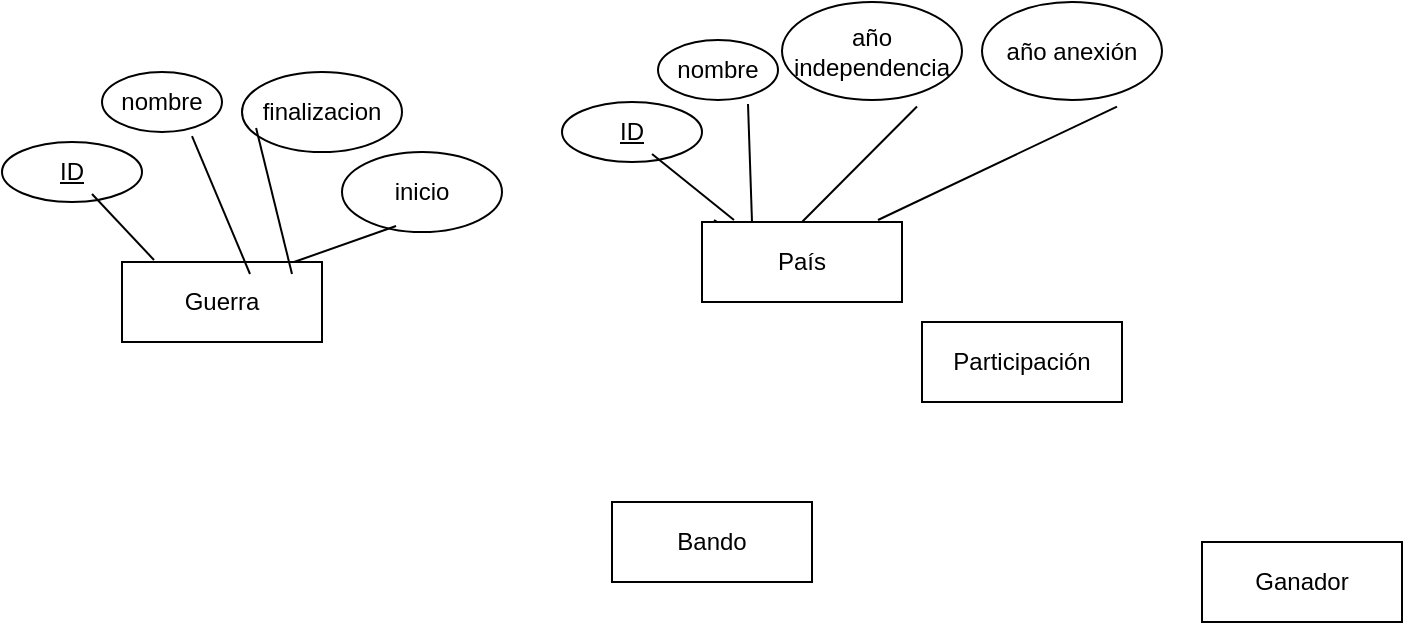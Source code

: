 <mxfile version="22.0.4" type="github">
  <diagram id="R2lEEEUBdFMjLlhIrx00" name="Page-1">
    <mxGraphModel dx="1434" dy="820" grid="1" gridSize="10" guides="1" tooltips="1" connect="1" arrows="1" fold="1" page="1" pageScale="1" pageWidth="850" pageHeight="1100" math="0" shadow="0" extFonts="Permanent Marker^https://fonts.googleapis.com/css?family=Permanent+Marker">
      <root>
        <mxCell id="0" />
        <mxCell id="1" parent="0" />
        <mxCell id="Iet_jWAJXBXSNBwaDiyG-1" value="Guerra" style="whiteSpace=wrap;html=1;align=center;" parent="1" vertex="1">
          <mxGeometry x="80" y="180" width="100" height="40" as="geometry" />
        </mxCell>
        <mxCell id="Iet_jWAJXBXSNBwaDiyG-3" value="Bando" style="whiteSpace=wrap;html=1;align=center;" parent="1" vertex="1">
          <mxGeometry x="325" y="300" width="100" height="40" as="geometry" />
        </mxCell>
        <mxCell id="Iet_jWAJXBXSNBwaDiyG-4" value="Participación" style="whiteSpace=wrap;html=1;align=center;" parent="1" vertex="1">
          <mxGeometry x="480" y="210" width="100" height="40" as="geometry" />
        </mxCell>
        <mxCell id="Iet_jWAJXBXSNBwaDiyG-5" value="Ganador" style="whiteSpace=wrap;html=1;align=center;" parent="1" vertex="1">
          <mxGeometry x="620" y="320" width="100" height="40" as="geometry" />
        </mxCell>
        <mxCell id="Iet_jWAJXBXSNBwaDiyG-6" value="&lt;u&gt;ID&lt;/u&gt;" style="ellipse;whiteSpace=wrap;html=1;align=center;" parent="1" vertex="1">
          <mxGeometry x="20" y="120" width="70" height="30" as="geometry" />
        </mxCell>
        <mxCell id="AuWt5UhLa8Dw6wnDY-w8-1" value="inicio" style="ellipse;whiteSpace=wrap;html=1;" parent="1" vertex="1">
          <mxGeometry x="190" y="125" width="80" height="40" as="geometry" />
        </mxCell>
        <mxCell id="Iet_jWAJXBXSNBwaDiyG-7" value="nombre" style="ellipse;whiteSpace=wrap;html=1;align=center;" parent="1" vertex="1">
          <mxGeometry x="70" y="85" width="60" height="30" as="geometry" />
        </mxCell>
        <mxCell id="Iet_jWAJXBXSNBwaDiyG-9" value="" style="endArrow=none;html=1;rounded=0;entryX=0.16;entryY=-0.025;entryDx=0;entryDy=0;entryPerimeter=0;exitX=0.643;exitY=0.867;exitDx=0;exitDy=0;exitPerimeter=0;" parent="1" target="Iet_jWAJXBXSNBwaDiyG-1" edge="1" source="Iet_jWAJXBXSNBwaDiyG-6">
          <mxGeometry relative="1" as="geometry">
            <mxPoint x="40" y="160" as="sourcePoint" />
            <mxPoint x="200" y="149" as="targetPoint" />
          </mxGeometry>
        </mxCell>
        <mxCell id="AuWt5UhLa8Dw6wnDY-w8-2" value="finalizacion" style="ellipse;whiteSpace=wrap;html=1;" parent="1" vertex="1">
          <mxGeometry x="140" y="85" width="80" height="40" as="geometry" />
        </mxCell>
        <mxCell id="Iet_jWAJXBXSNBwaDiyG-11" value="" style="endArrow=none;html=1;rounded=0;entryX=0.64;entryY=0.15;entryDx=0;entryDy=0;entryPerimeter=0;exitX=0.75;exitY=1.067;exitDx=0;exitDy=0;exitPerimeter=0;" parent="1" target="Iet_jWAJXBXSNBwaDiyG-1" edge="1" source="Iet_jWAJXBXSNBwaDiyG-7">
          <mxGeometry relative="1" as="geometry">
            <mxPoint x="140" y="150" as="sourcePoint" />
            <mxPoint x="196" y="180" as="targetPoint" />
          </mxGeometry>
        </mxCell>
        <mxCell id="v6sRIm-AOsYsS7XoriZ_-1" value="" style="endArrow=none;html=1;rounded=0;entryX=0.85;entryY=0.15;entryDx=0;entryDy=0;entryPerimeter=0;exitX=0.088;exitY=0.7;exitDx=0;exitDy=0;exitPerimeter=0;" edge="1" parent="1" source="AuWt5UhLa8Dw6wnDY-w8-2" target="Iet_jWAJXBXSNBwaDiyG-1">
          <mxGeometry relative="1" as="geometry">
            <mxPoint x="150" y="160" as="sourcePoint" />
            <mxPoint x="154" y="196" as="targetPoint" />
          </mxGeometry>
        </mxCell>
        <mxCell id="v6sRIm-AOsYsS7XoriZ_-4" value="" style="endArrow=none;html=1;rounded=0;entryX=0.86;entryY=0;entryDx=0;entryDy=0;entryPerimeter=0;exitX=0.338;exitY=0.925;exitDx=0;exitDy=0;exitPerimeter=0;" edge="1" parent="1" source="AuWt5UhLa8Dw6wnDY-w8-1" target="Iet_jWAJXBXSNBwaDiyG-1">
          <mxGeometry relative="1" as="geometry">
            <mxPoint x="220" y="200" as="sourcePoint" />
            <mxPoint x="238" y="273" as="targetPoint" />
          </mxGeometry>
        </mxCell>
        <mxCell id="v6sRIm-AOsYsS7XoriZ_-5" value="&lt;u&gt;ID&lt;/u&gt;" style="ellipse;whiteSpace=wrap;html=1;align=center;" vertex="1" parent="1">
          <mxGeometry x="300" y="100" width="70" height="30" as="geometry" />
        </mxCell>
        <mxCell id="v6sRIm-AOsYsS7XoriZ_-6" value="" style="endArrow=none;html=1;rounded=0;entryX=0.16;entryY=-0.025;entryDx=0;entryDy=0;entryPerimeter=0;exitX=0.643;exitY=0.867;exitDx=0;exitDy=0;exitPerimeter=0;" edge="1" parent="1" source="Iet_jWAJXBXSNBwaDiyG-2">
          <mxGeometry relative="1" as="geometry">
            <mxPoint x="320" y="140" as="sourcePoint" />
            <mxPoint x="376" y="159" as="targetPoint" />
          </mxGeometry>
        </mxCell>
        <mxCell id="v6sRIm-AOsYsS7XoriZ_-7" value="" style="endArrow=none;html=1;rounded=0;entryX=0.16;entryY=-0.025;entryDx=0;entryDy=0;entryPerimeter=0;exitX=0.643;exitY=0.867;exitDx=0;exitDy=0;exitPerimeter=0;" edge="1" parent="1" source="v6sRIm-AOsYsS7XoriZ_-5" target="Iet_jWAJXBXSNBwaDiyG-2">
          <mxGeometry relative="1" as="geometry">
            <mxPoint x="345" y="126" as="sourcePoint" />
            <mxPoint x="376" y="159" as="targetPoint" />
          </mxGeometry>
        </mxCell>
        <mxCell id="Iet_jWAJXBXSNBwaDiyG-2" value="País" style="whiteSpace=wrap;html=1;align=center;" parent="1" vertex="1">
          <mxGeometry x="370" y="160" width="100" height="40" as="geometry" />
        </mxCell>
        <mxCell id="v6sRIm-AOsYsS7XoriZ_-8" value="año independencia" style="ellipse;whiteSpace=wrap;html=1;align=center;" vertex="1" parent="1">
          <mxGeometry x="410" y="50" width="90" height="49" as="geometry" />
        </mxCell>
        <mxCell id="v6sRIm-AOsYsS7XoriZ_-9" value="" style="endArrow=none;html=1;rounded=0;exitX=0.75;exitY=1.067;exitDx=0;exitDy=0;exitPerimeter=0;entryX=0.5;entryY=0;entryDx=0;entryDy=0;" edge="1" parent="1" source="v6sRIm-AOsYsS7XoriZ_-8" target="Iet_jWAJXBXSNBwaDiyG-2">
          <mxGeometry relative="1" as="geometry">
            <mxPoint x="408" y="124" as="sourcePoint" />
            <mxPoint x="412" y="160" as="targetPoint" />
          </mxGeometry>
        </mxCell>
        <mxCell id="v6sRIm-AOsYsS7XoriZ_-11" value="nombre" style="ellipse;whiteSpace=wrap;html=1;align=center;" vertex="1" parent="1">
          <mxGeometry x="348" y="69" width="60" height="30" as="geometry" />
        </mxCell>
        <mxCell id="v6sRIm-AOsYsS7XoriZ_-12" value="" style="endArrow=none;html=1;rounded=0;exitX=0.75;exitY=1.067;exitDx=0;exitDy=0;exitPerimeter=0;entryX=0.25;entryY=0;entryDx=0;entryDy=0;" edge="1" parent="1" source="v6sRIm-AOsYsS7XoriZ_-11" target="Iet_jWAJXBXSNBwaDiyG-2">
          <mxGeometry relative="1" as="geometry">
            <mxPoint x="418" y="134" as="sourcePoint" />
            <mxPoint x="410" y="177" as="targetPoint" />
          </mxGeometry>
        </mxCell>
        <mxCell id="v6sRIm-AOsYsS7XoriZ_-13" value="año anexión" style="ellipse;whiteSpace=wrap;html=1;align=center;" vertex="1" parent="1">
          <mxGeometry x="510" y="50" width="90" height="49" as="geometry" />
        </mxCell>
        <mxCell id="v6sRIm-AOsYsS7XoriZ_-14" value="" style="endArrow=none;html=1;rounded=0;exitX=0.75;exitY=1.067;exitDx=0;exitDy=0;exitPerimeter=0;entryX=0.88;entryY=-0.025;entryDx=0;entryDy=0;entryPerimeter=0;" edge="1" parent="1" source="v6sRIm-AOsYsS7XoriZ_-13" target="Iet_jWAJXBXSNBwaDiyG-2">
          <mxGeometry relative="1" as="geometry">
            <mxPoint x="508" y="124" as="sourcePoint" />
            <mxPoint x="520" y="160" as="targetPoint" />
          </mxGeometry>
        </mxCell>
      </root>
    </mxGraphModel>
  </diagram>
</mxfile>
